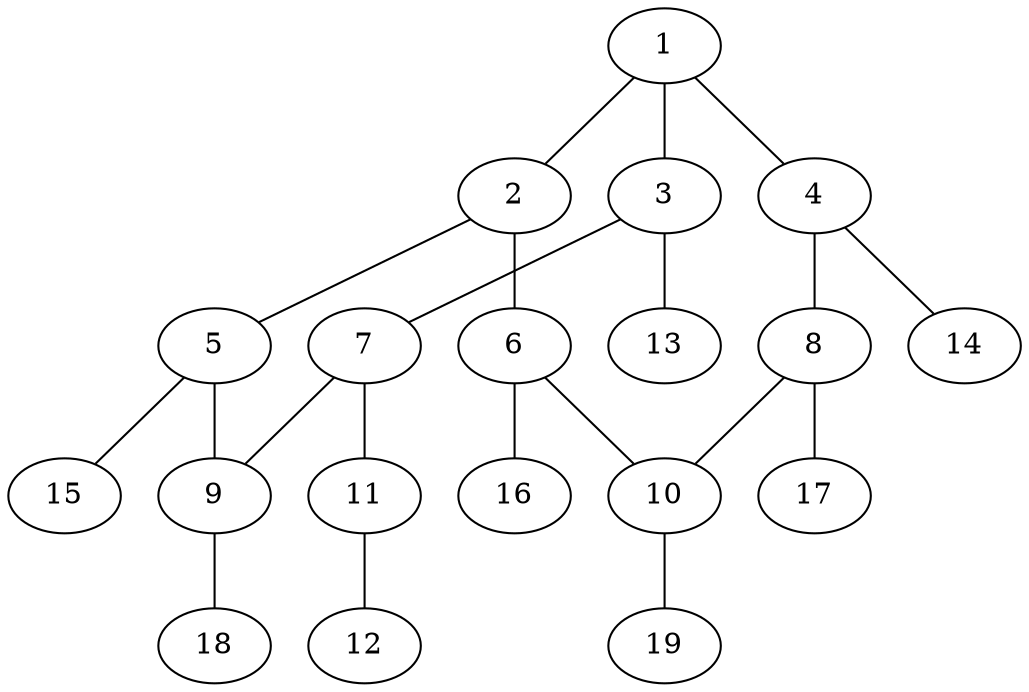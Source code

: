 graph molecule_3321 {
	1	 [chem=C];
	2	 [chem=C];
	1 -- 2	 [valence=2];
	3	 [chem=C];
	1 -- 3	 [valence=1];
	4	 [chem=C];
	1 -- 4	 [valence=1];
	5	 [chem=C];
	2 -- 5	 [valence=1];
	6	 [chem=C];
	2 -- 6	 [valence=1];
	7	 [chem=C];
	3 -- 7	 [valence=2];
	13	 [chem=H];
	3 -- 13	 [valence=1];
	8	 [chem=C];
	4 -- 8	 [valence=2];
	14	 [chem=H];
	4 -- 14	 [valence=1];
	9	 [chem=C];
	5 -- 9	 [valence=2];
	15	 [chem=H];
	5 -- 15	 [valence=1];
	10	 [chem=C];
	6 -- 10	 [valence=2];
	16	 [chem=H];
	6 -- 16	 [valence=1];
	7 -- 9	 [valence=1];
	11	 [chem=N];
	7 -- 11	 [valence=1];
	8 -- 10	 [valence=1];
	17	 [chem=H];
	8 -- 17	 [valence=1];
	18	 [chem=H];
	9 -- 18	 [valence=1];
	19	 [chem=H];
	10 -- 19	 [valence=1];
	12	 [chem=O];
	11 -- 12	 [valence=2];
}

